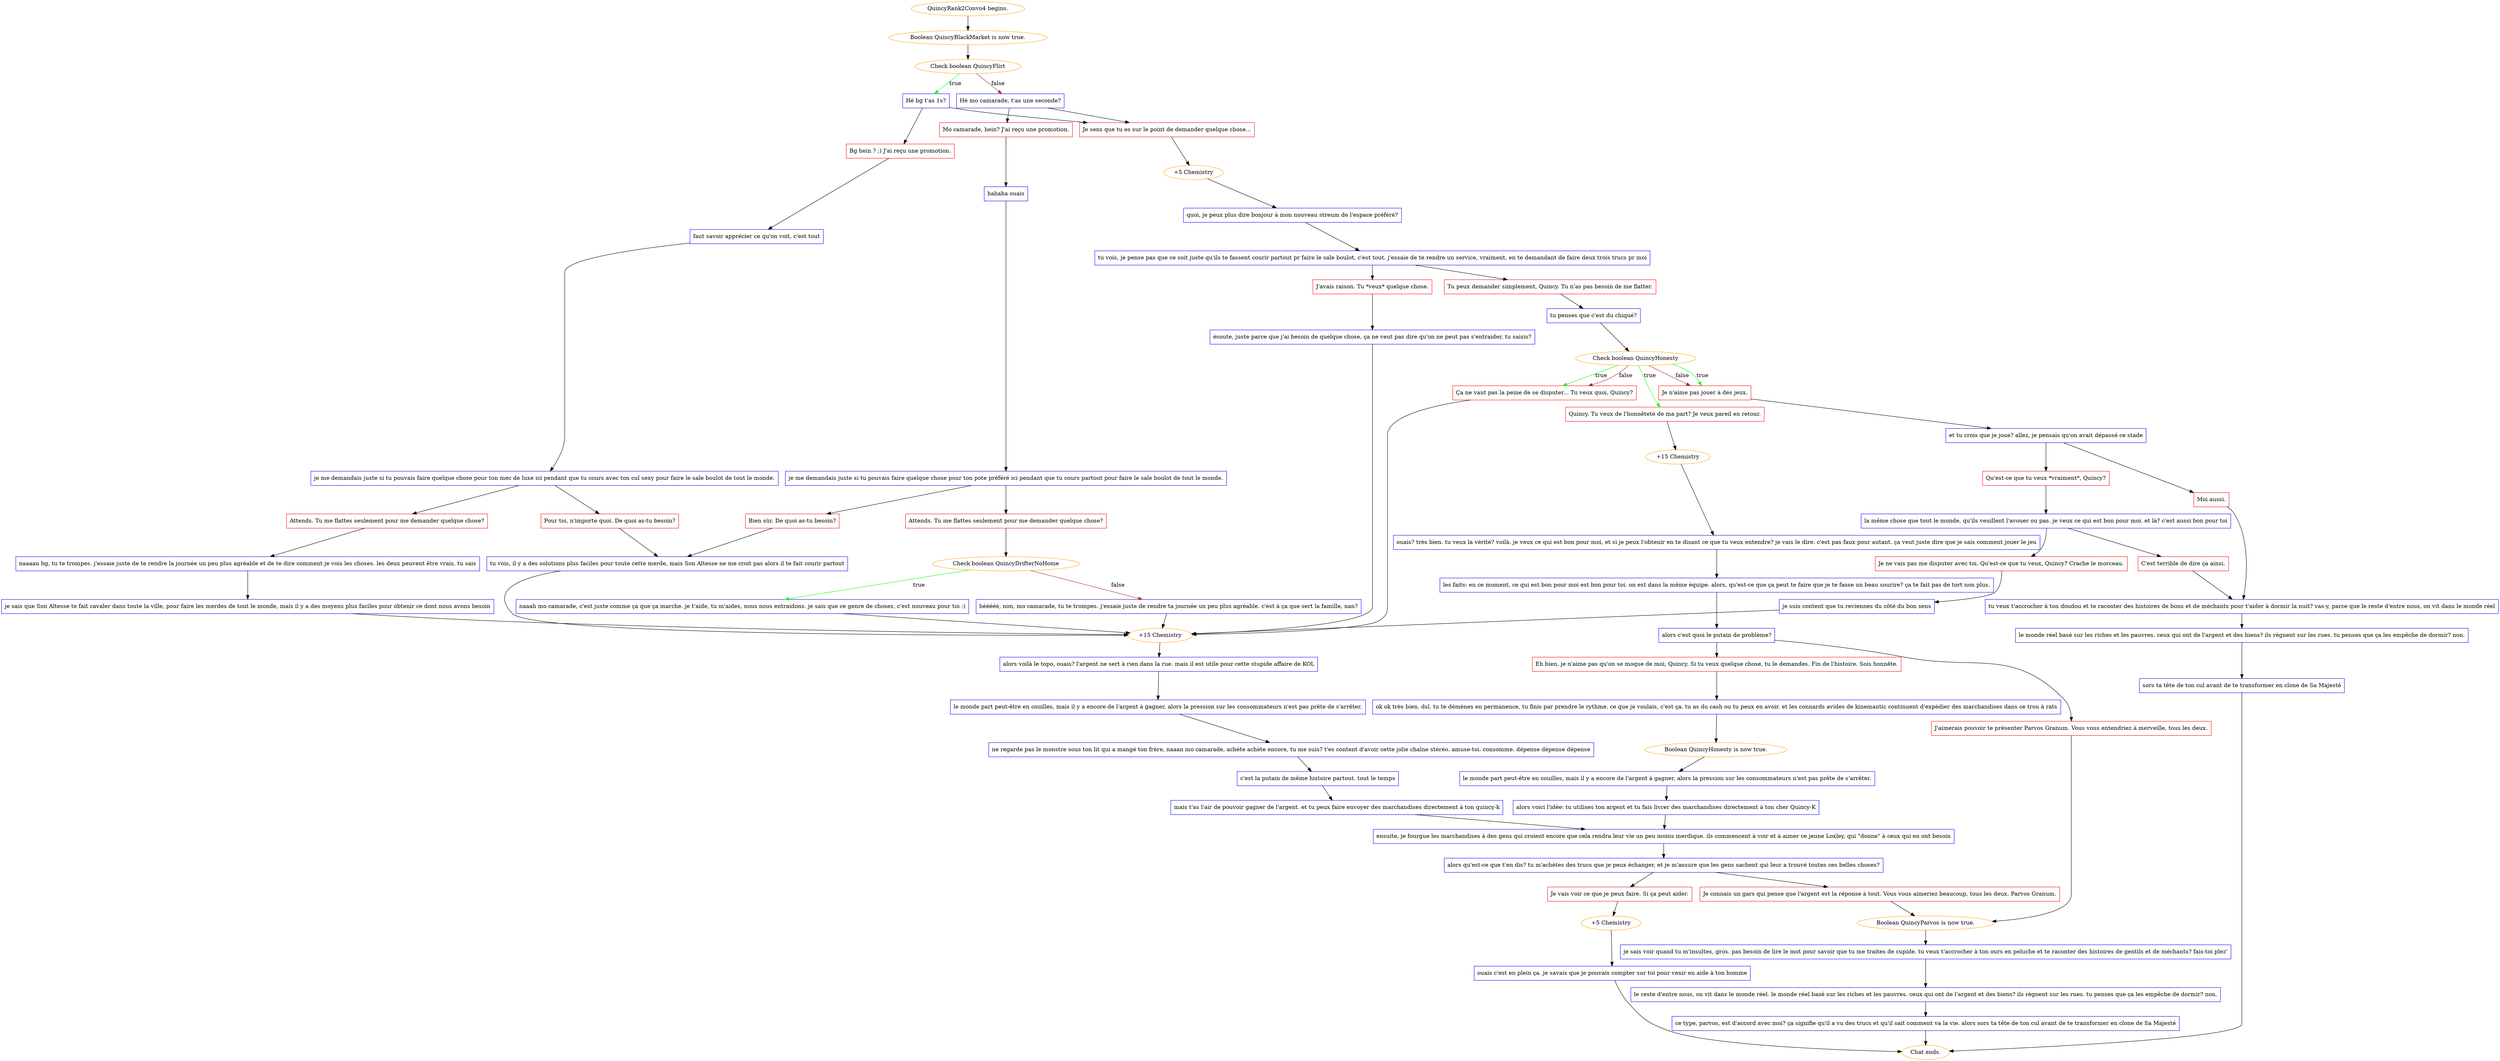 digraph {
	"QuincyRank2Convo4 begins." [color=orange];
		"QuincyRank2Convo4 begins." -> j3671517917;
	j3671517917 [label="Boolean QuincyBlackMarket is now true.",color=orange];
		j3671517917 -> j3865965441;
	j3865965441 [label="Check boolean QuincyFlirt",color=orange];
		j3865965441 -> j899387980 [label=true,color=green];
		j3865965441 -> j2036656719 [label=false,color=brown];
	j899387980 [label="Hé bg t'as 1s?",shape=box,color=blue];
		j899387980 -> j3821323705;
		j899387980 -> j3770820583;
	j2036656719 [label="Hé mo camarade, t'as une seconde?",shape=box,color=blue];
		j2036656719 -> j3149099256;
		j2036656719 -> j3770820583;
	j3821323705 [label="Bg hein ? ;) J'ai reçu une promotion.",shape=box,color=red];
		j3821323705 -> j2348514255;
	j3770820583 [label="Je sens que tu es sur le point de demander quelque chose...",shape=box,color=red];
		j3770820583 -> j3891433408;
	j3149099256 [label="Mo camarade, hein? J'ai reçu une promotion.",shape=box,color=red];
		j3149099256 -> j2856338122;
	j2348514255 [label="faut savoir apprécier ce qu'on voit, c'est tout",shape=box,color=blue];
		j2348514255 -> j949199272;
	j3891433408 [label="+5 Chemistry",color=orange];
		j3891433408 -> j3568344434;
	j2856338122 [label="hahaha ouais",shape=box,color=blue];
		j2856338122 -> j4271294849;
	j949199272 [label="je me demandais juste si tu pouvais faire quelque chose pour ton mec de luxe ici pendant que tu cours avec ton cul sexy pour faire le sale boulot de tout le monde.",shape=box,color=blue];
		j949199272 -> j323910785;
		j949199272 -> j1558777309;
	j3568344434 [label="quoi, je peux plus dire bonjour à mon nouveau streum de l'espace préféré?",shape=box,color=blue];
		j3568344434 -> j2999242859;
	j4271294849 [label="je me demandais juste si tu pouvais faire quelque chose pour ton pote préféré ici pendant que tu cours partout pour faire le sale boulot de tout le monde.",shape=box,color=blue];
		j4271294849 -> j2700648353;
		j4271294849 -> j3226104684;
	j323910785 [label="Pour toi, n'importe quoi. De quoi as-tu besoin?",shape=box,color=red];
		j323910785 -> j3261972292;
	j1558777309 [label="Attends. Tu me flattes seulement pour me demander quelque chose?",shape=box,color=red];
		j1558777309 -> j2835410633;
	j2999242859 [label="tu vois, je pense pas que ce soit juste qu'ils te fassent courir partout pr faire le sale boulot, c'est tout. j'essaie de te rendre un service, vraiment, en te demandant de faire deux trois trucs pr moi",shape=box,color=blue];
		j2999242859 -> j809122788;
		j2999242859 -> j1499857952;
	j2700648353 [label="Bien sûr. De quoi as-tu besoin?",shape=box,color=red];
		j2700648353 -> j3261972292;
	j3226104684 [label="Attends. Tu me flattes seulement pour me demander quelque chose?",shape=box,color=red];
		j3226104684 -> j3576378402;
	j3261972292 [label="tu vois, il y a des solutions plus faciles pour toute cette merde, mais Son Altesse ne me croit pas alors il te fait courir partout",shape=box,color=blue];
		j3261972292 -> j1562880522;
	j2835410633 [label="naaaan bg, tu te trompes. j'essaie juste de te rendre la journée un peu plus agréable et de te dire comment je vois les choses. les deux peuvent être vrais, tu sais",shape=box,color=blue];
		j2835410633 -> j3101077471;
	j809122788 [label="J'avais raison. Tu *veux* quelque chose.",shape=box,color=red];
		j809122788 -> j1911242219;
	j1499857952 [label="Tu peux demander simplement, Quincy. Tu n'as pas besoin de me flatter.",shape=box,color=red];
		j1499857952 -> j1063920517;
	j3576378402 [label="Check boolean QuincyDrifterNoHome",color=orange];
		j3576378402 -> j1269724018 [label=true,color=green];
		j3576378402 -> j2654557314 [label=false,color=brown];
	j1562880522 [label="+15 Chemistry",color=orange];
		j1562880522 -> j42374882;
	j3101077471 [label="je sais que Son Altesse te fait cavaler dans toute la ville, pour faire les merdes de tout le monde, mais il y a des moyens plus faciles pour obtenir ce dont nous avons besoin",shape=box,color=blue];
		j3101077471 -> j1562880522;
	j1911242219 [label="écoute, juste parce que j'ai besoin de quelque chose, ça ne veut pas dire qu'on ne peut pas s'entraider, tu saisis?",shape=box,color=blue];
		j1911242219 -> j1562880522;
	j1063920517 [label="tu penses que c'est du chiqué?",shape=box,color=blue];
		j1063920517 -> j3330925528;
	j1269724018 [label="naaah mo camarade, c'est juste comme ça que ça marche. je t'aide, tu m'aides, nous nous entraidons. je sais que ce genre de choses, c'est nouveau pour toi :)",shape=box,color=blue];
		j1269724018 -> j1562880522;
	j2654557314 [label="hééééé, non, mo camarade, tu te trompes. j'essaie juste de rendre ta journée un peu plus agréable. c'est à ça que sert la famille, nan?",shape=box,color=blue];
		j2654557314 -> j1562880522;
	j42374882 [label="alors voilà le topo, ouais? l'argent ne sert à rien dans la rue. mais il est utile pour cette stupide affaire de KOL",shape=box,color=blue];
		j42374882 -> j363846309;
	j3330925528 [label="Check boolean QuincyHonesty",color=orange];
		j3330925528 -> j1990896292 [label=true,color=green];
		j3330925528 -> j771570021 [label=true,color=green];
		j3330925528 -> j2640684357 [label=true,color=green];
		j3330925528 -> j771570021 [label=false,color=brown];
		j3330925528 -> j2640684357 [label=false,color=brown];
	j363846309 [label="le monde part peut-être en couilles, mais il y a encore de l'argent à gagner, alors la pression sur les consommateurs n'est pas prête de s'arrêter.",shape=box,color=blue];
		j363846309 -> j3934812064;
	j1990896292 [label="Quincy. Tu veux de l'honnêteté de ma part? Je veux pareil en retour.",shape=box,color=red];
		j1990896292 -> j1965631551;
	j771570021 [label="Je n'aime pas jouer à des jeux.",shape=box,color=red];
		j771570021 -> j1739037847;
	j2640684357 [label="Ça ne vaut pas la peine de se disputer... Tu veux quoi, Quincy?",shape=box,color=red];
		j2640684357 -> j1562880522;
	j3934812064 [label="ne regarde pas le monstre sous ton lit qui a mangé ton frère, naaan mo camarade, achète achète encore, tu me suis? t'es content d'avoir cette jolie chaîne stéréo. amuse-toi. consomme. dépense dépense dépense",shape=box,color=blue];
		j3934812064 -> j1125086884;
	j1965631551 [label="+15 Chemistry",color=orange];
		j1965631551 -> j1184193599;
	j1739037847 [label="et tu crois que je joue? allez, je pensais qu'on avait dépassé ce stade",shape=box,color=blue];
		j1739037847 -> j3596053162;
		j1739037847 -> j1424972999;
	j1125086884 [label="c'est la putain de même histoire partout. tout le temps",shape=box,color=blue];
		j1125086884 -> j560856366;
	j1184193599 [label="ouais? très bien. tu veux la vérité? voilà. je veux ce qui est bon pour moi, et si je peux l'obtenir en te disant ce que tu veux entendre? je vais le dire. c'est pas faux pour autant. ça veut juste dire que je sais comment jouer le jeu",shape=box,color=blue];
		j1184193599 -> j510005777;
	j3596053162 [label="Moi aussi.",shape=box,color=red];
		j3596053162 -> j3582157513;
	j1424972999 [label="Qu'est-ce que tu veux *vraiment*, Quincy?",shape=box,color=red];
		j1424972999 -> j1015330330;
	j560856366 [label="mais t'as l'air de pouvoir gagner de l'argent. et tu peux faire envoyer des marchandises directement à ton quincy-k",shape=box,color=blue];
		j560856366 -> j619470468;
	j510005777 [label="les faits: en ce moment, ce qui est bon pour moi est bon pour toi. on est dans la même équipe. alors, qu'est-ce que ça peut te faire que je te fasse un beau sourire? ça te fait pas de tort non plus.",shape=box,color=blue];
		j510005777 -> j4033986663;
	j3582157513 [label="tu veux t'accrocher à ton doudou et te raconter des histoires de bons et de méchants pour t'aider à dormir la nuit? vas-y, parce que le reste d'entre nous, on vit dans le monde réel",shape=box,color=blue];
		j3582157513 -> j4232441793;
	j1015330330 [label="la même chose que tout le monde, qu'ils veuillent l'avouer ou pas. je veux ce qui est bon pour moi. et là? c'est aussi bon pour toi",shape=box,color=blue];
		j1015330330 -> j1486835941;
		j1015330330 -> j972166248;
	j619470468 [label="ensuite, je fourgue les marchandises à des gens qui croient encore que cela rendra leur vie un peu moins merdique. ils commencent à voir et à aimer ce jeune Loxley, qui \"donne\" à ceux qui en ont besoin",shape=box,color=blue];
		j619470468 -> j892392907;
	j4033986663 [label="alors c'est quoi le putain de problème?",shape=box,color=blue];
		j4033986663 -> j3950785616;
		j4033986663 -> j3341515607;
	j4232441793 [label="le monde réel basé sur les riches et les pauvres. ceux qui ont de l'argent et des biens? ils règnent sur les rues. tu penses que ça les empêche de dormir? non.",shape=box,color=blue];
		j4232441793 -> j1687233202;
	j1486835941 [label="C'est terrible de dire ça ainsi.",shape=box,color=red];
		j1486835941 -> j3582157513;
	j972166248 [label="Je ne vais pas me disputer avec toi. Qu'est-ce que tu veux, Quincy? Crache le morceau.",shape=box,color=red];
		j972166248 -> j3505365281;
	j892392907 [label="alors qu'est-ce que t'en dis? tu m'achètes des trucs que je peux échanger, et je m'assure que les gens sachent qui leur a trouvé toutes ces belles choses?",shape=box,color=blue];
		j892392907 -> j4177104055;
		j892392907 -> j2816380820;
	j3950785616 [label="J'aimerais pouvoir te présenter Parvos Granum. Vous vous entendriez à merveille, tous les deux.",shape=box,color=red];
		j3950785616 -> j3058870480;
	j3341515607 [label="Eh bien, je n'aime pas qu'on se moque de moi, Quincy. Si tu veux quelque chose, tu le demandes. Fin de l'histoire. Sois honnête.",shape=box,color=red];
		j3341515607 -> j3595608751;
	j1687233202 [label="sors ta tête de ton cul avant de te transformer en clone de Sa Majesté",shape=box,color=blue];
		j1687233202 -> "Chat ends.";
	j3505365281 [label="je suis content que tu reviennes du côté du bon sens",shape=box,color=blue];
		j3505365281 -> j1562880522;
	j4177104055 [label="Je vais voir ce que je peux faire. Si ça peut aider.",shape=box,color=red];
		j4177104055 -> j2501454251;
	j2816380820 [label="Je connais un gars qui pense que l'argent est la réponse à tout. Vous vous aimeriez beaucoup, tous les deux. Parvos Granum.",shape=box,color=red];
		j2816380820 -> j3058870480;
	j3058870480 [label="Boolean QuincyParvos is now true.",color=orange];
		j3058870480 -> j72124170;
	j3595608751 [label="ok ok très bien. dsl. tu te démènes en permanence, tu finis par prendre le rythme. ce que je voulais, c'est ça. tu as du cash ou tu peux en avoir. et les connards avides de kinemantic continuent d'expédier des marchandises dans ce trou à rats",shape=box,color=blue];
		j3595608751 -> j3036088231;
	"Chat ends." [color=orange];
	j2501454251 [label="+5 Chemistry",color=orange];
		j2501454251 -> j1584443428;
	j72124170 [label="je sais voir quand tu m'insultes, gros. pas besoin de lire le mot pour savoir que tu me traites de cupide. tu veux t'accrocher à ton ours en peluche et te raconter des histoires de gentils et de méchants? fais-toi plez'",shape=box,color=blue];
		j72124170 -> j1414113309;
	j3036088231 [label="Boolean QuincyHonesty is now true.",color=orange];
		j3036088231 -> j382780805;
	j1584443428 [label="ouais c'est en plein ça. je savais que je pouvais compter sur toi pour venir en aide à ton homme",shape=box,color=blue];
		j1584443428 -> "Chat ends.";
	j1414113309 [label="le reste d'entre nous, on vit dans le monde réel. le monde réel basé sur les riches et les pauvres. ceux qui ont de l'argent et des biens? ils règnent sur les rues. tu penses que ça les empêche de dormir? non.",shape=box,color=blue];
		j1414113309 -> j3841696909;
	j382780805 [label="le monde part peut-être en couilles, mais il y a encore de l'argent à gagner, alors la pression sur les consommateurs n'est pas prête de s'arrêter.",shape=box,color=blue];
		j382780805 -> j1054942938;
	j3841696909 [label="ce type, parvos, est d'accord avec moi? ça signifie qu'il a vu des trucs et qu'il sait comment va la vie. alors sors ta tête de ton cul avant de te transformer en clone de Sa Majesté",shape=box,color=blue];
		j3841696909 -> "Chat ends.";
	j1054942938 [label="alors voici l'idée: tu utilises ton argent et tu fais livrer des marchandises directement à ton cher Quincy-K",shape=box,color=blue];
		j1054942938 -> j619470468;
}